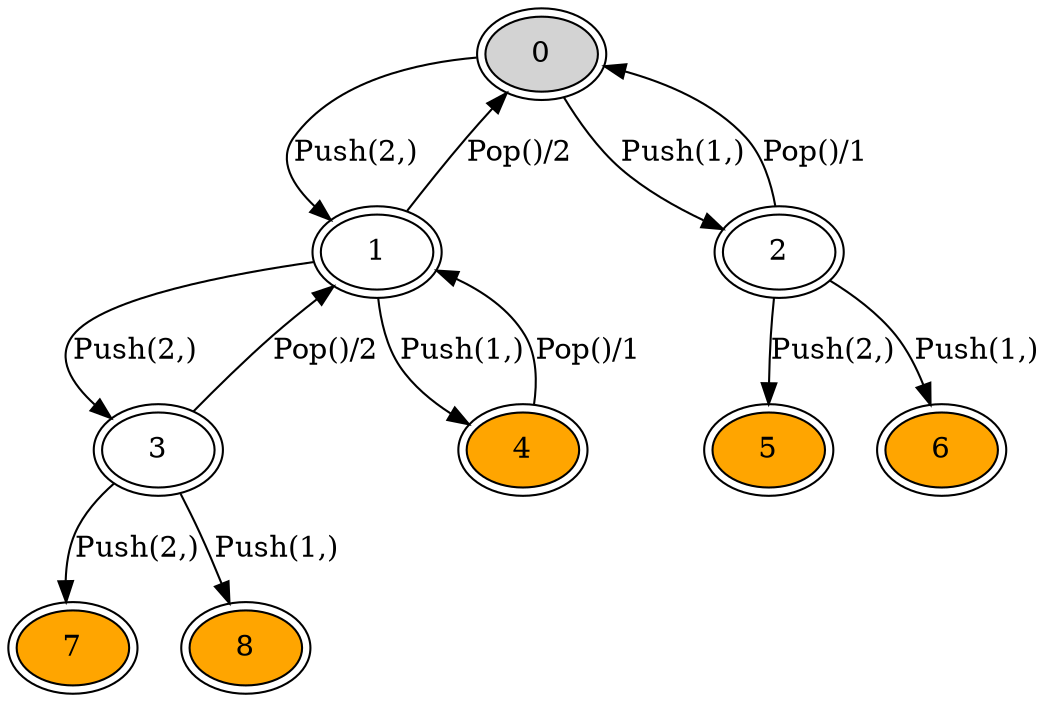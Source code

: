 digraph StackFSM {

  // Nodes
  0 [ style=filled, shape=ellipse, peripheries=2, fillcolor=lightgray,
      tooltip="{'Stack': {'stack': []}}" ]
  1 [ style=filled, shape=ellipse, peripheries=2, fillcolor=white,
      tooltip="{'Stack': {'stack': [2]}}" ]
  2 [ style=filled, shape=ellipse, peripheries=2, fillcolor=white,
      tooltip="{'Stack': {'stack': [1]}}" ]
  3 [ style=filled, shape=ellipse, peripheries=2, fillcolor=white,
      tooltip="{'Stack': {'stack': [2, 2]}}" ]
  4 [ style=filled, shape=ellipse, peripheries=2, fillcolor=orange,
      tooltip="{'Stack': {'stack': [1, 2]}}" ]
  5 [ style=filled, shape=ellipse, peripheries=2, fillcolor=orange,
      tooltip="{'Stack': {'stack': [2, 1]}}" ]
  6 [ style=filled, shape=ellipse, peripheries=2, fillcolor=orange,
      tooltip="{'Stack': {'stack': [1, 1]}}" ]
  7 [ style=filled, shape=ellipse, peripheries=2, fillcolor=orange,
      tooltip="{'Stack': {'stack': [2, 2, 2]}}" ]
  8 [ style=filled, shape=ellipse, peripheries=2, fillcolor=orange,
      tooltip="{'Stack': {'stack': [1, 2, 2]}}" ]

  // Transitions
  0 -> 1 [ label="Push(2,)", tooltip="Push(2,)" ]
  0 -> 2 [ label="Push(1,)", tooltip="Push(1,)" ]
  1 -> 0 [ label="Pop()/2", tooltip="Pop()/2" ]
  1 -> 3 [ label="Push(2,)", tooltip="Push(2,)" ]
  1 -> 4 [ label="Push(1,)", tooltip="Push(1,)" ]
  2 -> 0 [ label="Pop()/1", tooltip="Pop()/1" ]
  2 -> 5 [ label="Push(2,)", tooltip="Push(2,)" ]
  2 -> 6 [ label="Push(1,)", tooltip="Push(1,)" ]
  3 -> 1 [ label="Pop()/2", tooltip="Pop()/2" ]
  3 -> 7 [ label="Push(2,)", tooltip="Push(2,)" ]
  3 -> 8 [ label="Push(1,)", tooltip="Push(1,)" ]
  4 -> 1 [ label="Pop()/1", tooltip="Pop()/1" ]
}
